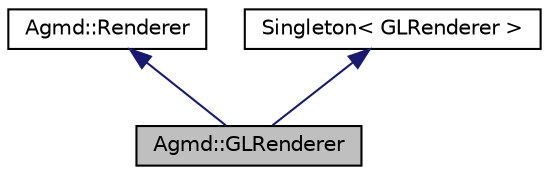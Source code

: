 digraph "Agmd::GLRenderer"
{
  edge [fontname="Helvetica",fontsize="10",labelfontname="Helvetica",labelfontsize="10"];
  node [fontname="Helvetica",fontsize="10",shape=record];
  Node1 [label="Agmd::GLRenderer",height=0.2,width=0.4,color="black", fillcolor="grey75", style="filled" fontcolor="black"];
  Node2 -> Node1 [dir="back",color="midnightblue",fontsize="10",style="solid",fontname="Helvetica"];
  Node2 [label="Agmd::Renderer",height=0.2,width=0.4,color="black", fillcolor="white", style="filled",URL="$class_agmd_1_1_renderer.html"];
  Node3 -> Node1 [dir="back",color="midnightblue",fontsize="10",style="solid",fontname="Helvetica"];
  Node3 [label="Singleton\< GLRenderer \>",height=0.2,width=0.4,color="black", fillcolor="white", style="filled",URL="$class_singleton.html"];
}
